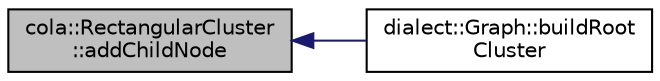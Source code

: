 digraph "cola::RectangularCluster::addChildNode"
{
  edge [fontname="Helvetica",fontsize="10",labelfontname="Helvetica",labelfontsize="10"];
  node [fontname="Helvetica",fontsize="10",shape=record];
  rankdir="LR";
  Node4 [label="cola::RectangularCluster\l::addChildNode",height=0.2,width=0.4,color="black", fillcolor="grey75", style="filled", fontcolor="black"];
  Node4 -> Node5 [dir="back",color="midnightblue",fontsize="10",style="solid",fontname="Helvetica"];
  Node5 [label="dialect::Graph::buildRoot\lCluster",height=0.2,width=0.4,color="black", fillcolor="white", style="filled",URL="$classdialect_1_1Graph.html#ab51e05d72e5bc537e4e86b37793286b1",tooltip="Build a cola::RootCluster based on the node clusters specified in a ColaOptions object. "];
}
